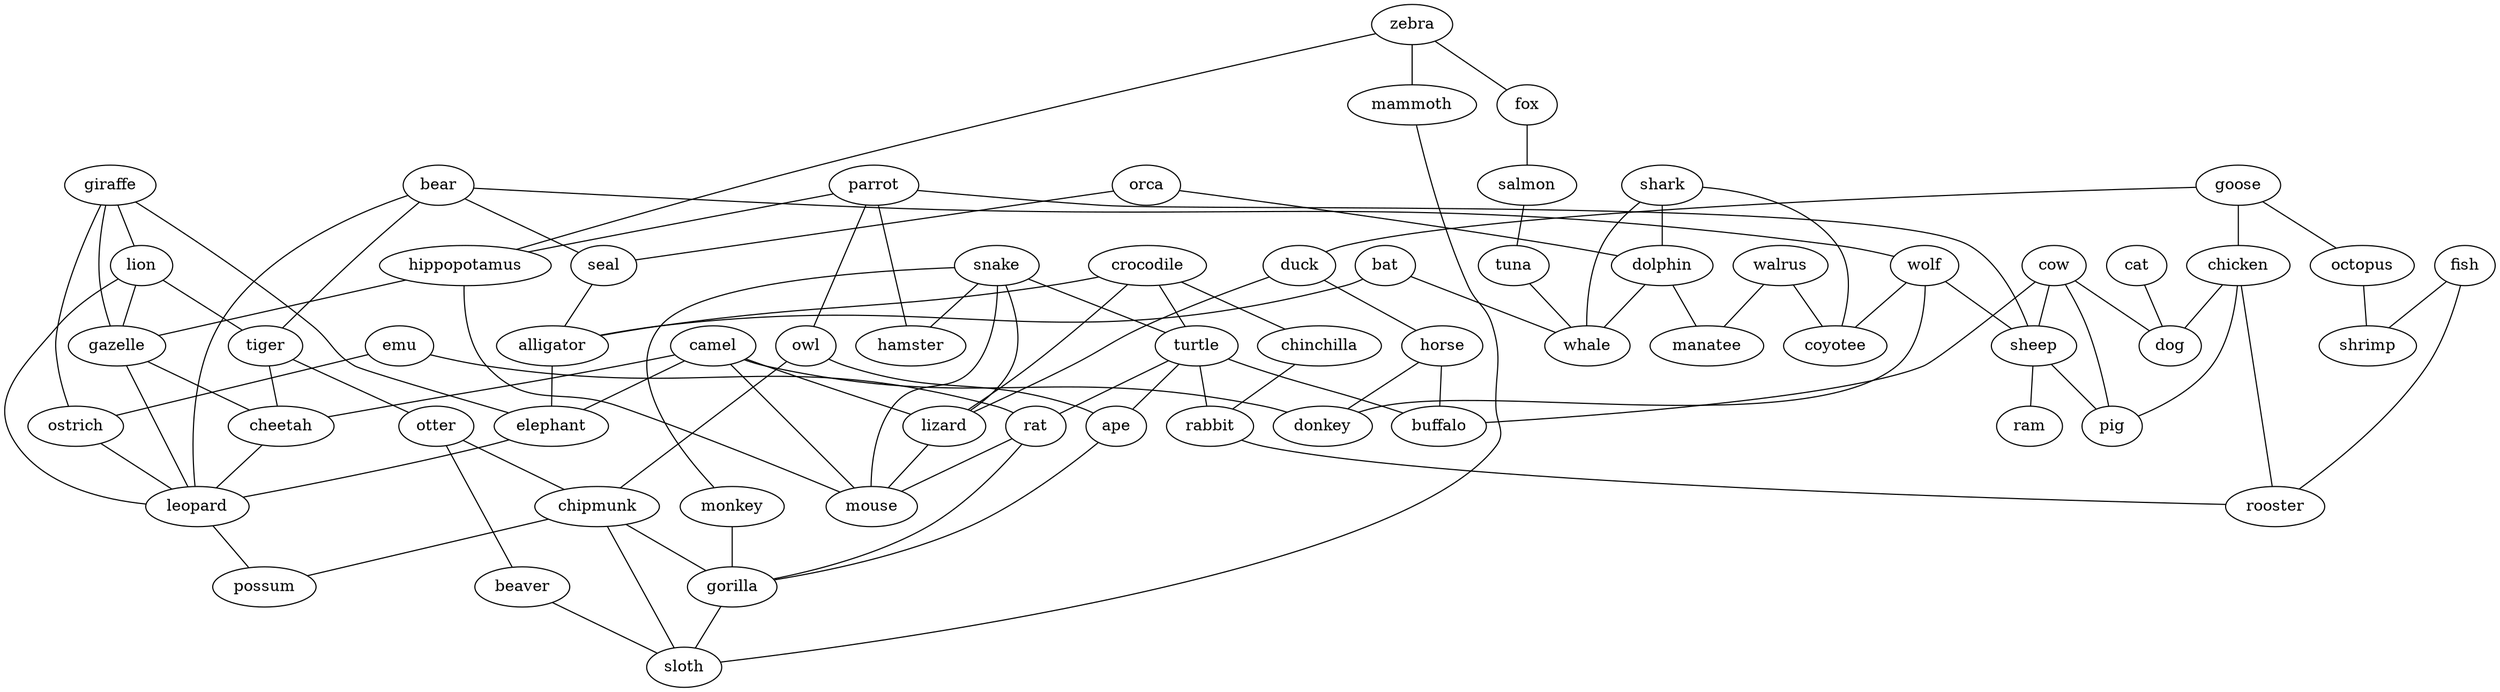 strict graph  {
	camel -- lizard	 [weight=1];
	camel -- donkey	 [weight=1];
	camel -- mouse	 [weight=1];
	camel -- elephant	 [weight=1];
	camel -- cheetah	 [weight=1];
	crocodile -- turtle	 [weight=1];
	crocodile -- alligator	 [weight=1];
	crocodile -- chinchilla	 [weight=1];
	crocodile -- lizard	 [weight=1];
	bear -- seal	 [weight=1];
	bear -- wolf	 [weight=1];
	bear -- tiger	 [weight=1];
	bear -- leopard	 [weight=1];
	giraffe -- lion	 [weight=1];
	giraffe -- ostrich	 [weight=1];
	giraffe -- gazelle	 [weight=1];
	giraffe -- elephant	 [weight=1];
	snake -- turtle	 [weight=1];
	snake -- hamster	 [weight=1];
	snake -- monkey	 [weight=1];
	snake -- lizard	 [weight=1];
	snake -- mouse	 [weight=1];
	bat -- alligator	 [weight=1];
	bat -- whale	 [weight=1];
	parrot -- hippopotamus	 [weight=1];
	parrot -- hamster	 [weight=1];
	parrot -- owl	 [weight=1];
	parrot -- sheep	 [weight=1];
	emu -- ostrich	 [weight=1];
	emu -- rat	 [weight=1];
	walrus -- coyotee	 [weight=1];
	walrus -- manatee	 [weight=1];
	orca -- seal	 [weight=1];
	orca -- dolphin	 [weight=1];
	turtle -- ape	 [weight=1];
	turtle -- rabbit	 [weight=1];
	turtle -- rat	 [weight=1];
	turtle -- buffalo	 [weight=1];
	fish -- rooster	 [weight=1];
	fish -- shrimp	 [weight=1];
	goose -- chicken	 [weight=1];
	goose -- octopus	 [weight=1];
	goose -- duck	 [weight=1];
	lion -- gazelle	 [weight=1];
	lion -- tiger	 [weight=1];
	lion -- leopard	 [weight=1];
	zebra -- hippopotamus	 [weight=1];
	zebra -- fox	 [weight=1];
	zebra -- mammoth	 [weight=1];
	seal -- alligator	 [weight=1];
	chicken -- rooster	 [weight=1];
	chicken -- pig	 [weight=1];
	chicken -- dog	 [weight=1];
	hippopotamus -- gazelle	 [weight=1];
	hippopotamus -- mouse	 [weight=1];
	fox -- salmon	 [weight=1];
	salmon -- tuna	 [weight=1];
	cow -- sheep	 [weight=1];
	cow -- pig	 [weight=1];
	cow -- buffalo	 [weight=1];
	cow -- dog	 [weight=1];
	ostrich -- leopard	 [weight=1];
	wolf -- sheep	 [weight=1];
	wolf -- donkey	 [weight=1];
	wolf -- coyotee	 [weight=1];
	octopus -- shrimp	 [weight=1];
	owl -- ape	 [weight=1];
	owl -- chipmunk	 [weight=1];
	gazelle -- cheetah	 [weight=1];
	gazelle -- leopard	 [weight=1];
	shark -- dolphin	 [weight=1];
	shark -- coyotee	 [weight=1];
	shark -- whale	 [weight=1];
	duck -- horse	 [weight=1];
	duck -- lizard	 [weight=1];
	tuna -- whale	 [weight=1];
	ape -- gorilla	 [weight=1];
	sheep -- ram	 [weight=1];
	sheep -- pig	 [weight=1];
	horse -- donkey	 [weight=1];
	horse -- buffalo	 [weight=1];
	monkey -- gorilla	 [weight=1];
	alligator -- elephant	 [weight=1];
	chinchilla -- rabbit	 [weight=1];
	tiger -- otter	 [weight=1];
	tiger -- cheetah	 [weight=1];
	rabbit -- rooster	 [weight=1];
	otter -- chipmunk	 [weight=1];
	otter -- beaver	 [weight=1];
	cat -- dog	 [weight=1];
	lizard -- mouse	 [weight=1];
	chipmunk -- possum	 [weight=1];
	chipmunk -- gorilla	 [weight=1];
	chipmunk -- sloth	 [weight=1];
	dolphin -- manatee	 [weight=1];
	dolphin -- whale	 [weight=1];
	rat -- mouse	 [weight=1];
	rat -- gorilla	 [weight=1];
	beaver -- sloth	 [weight=1];
	elephant -- leopard	 [weight=1];
	cheetah -- leopard	 [weight=1];
	leopard -- possum	 [weight=1];
	gorilla -- sloth	 [weight=1];
	mammoth -- sloth	 [weight=1];
}
